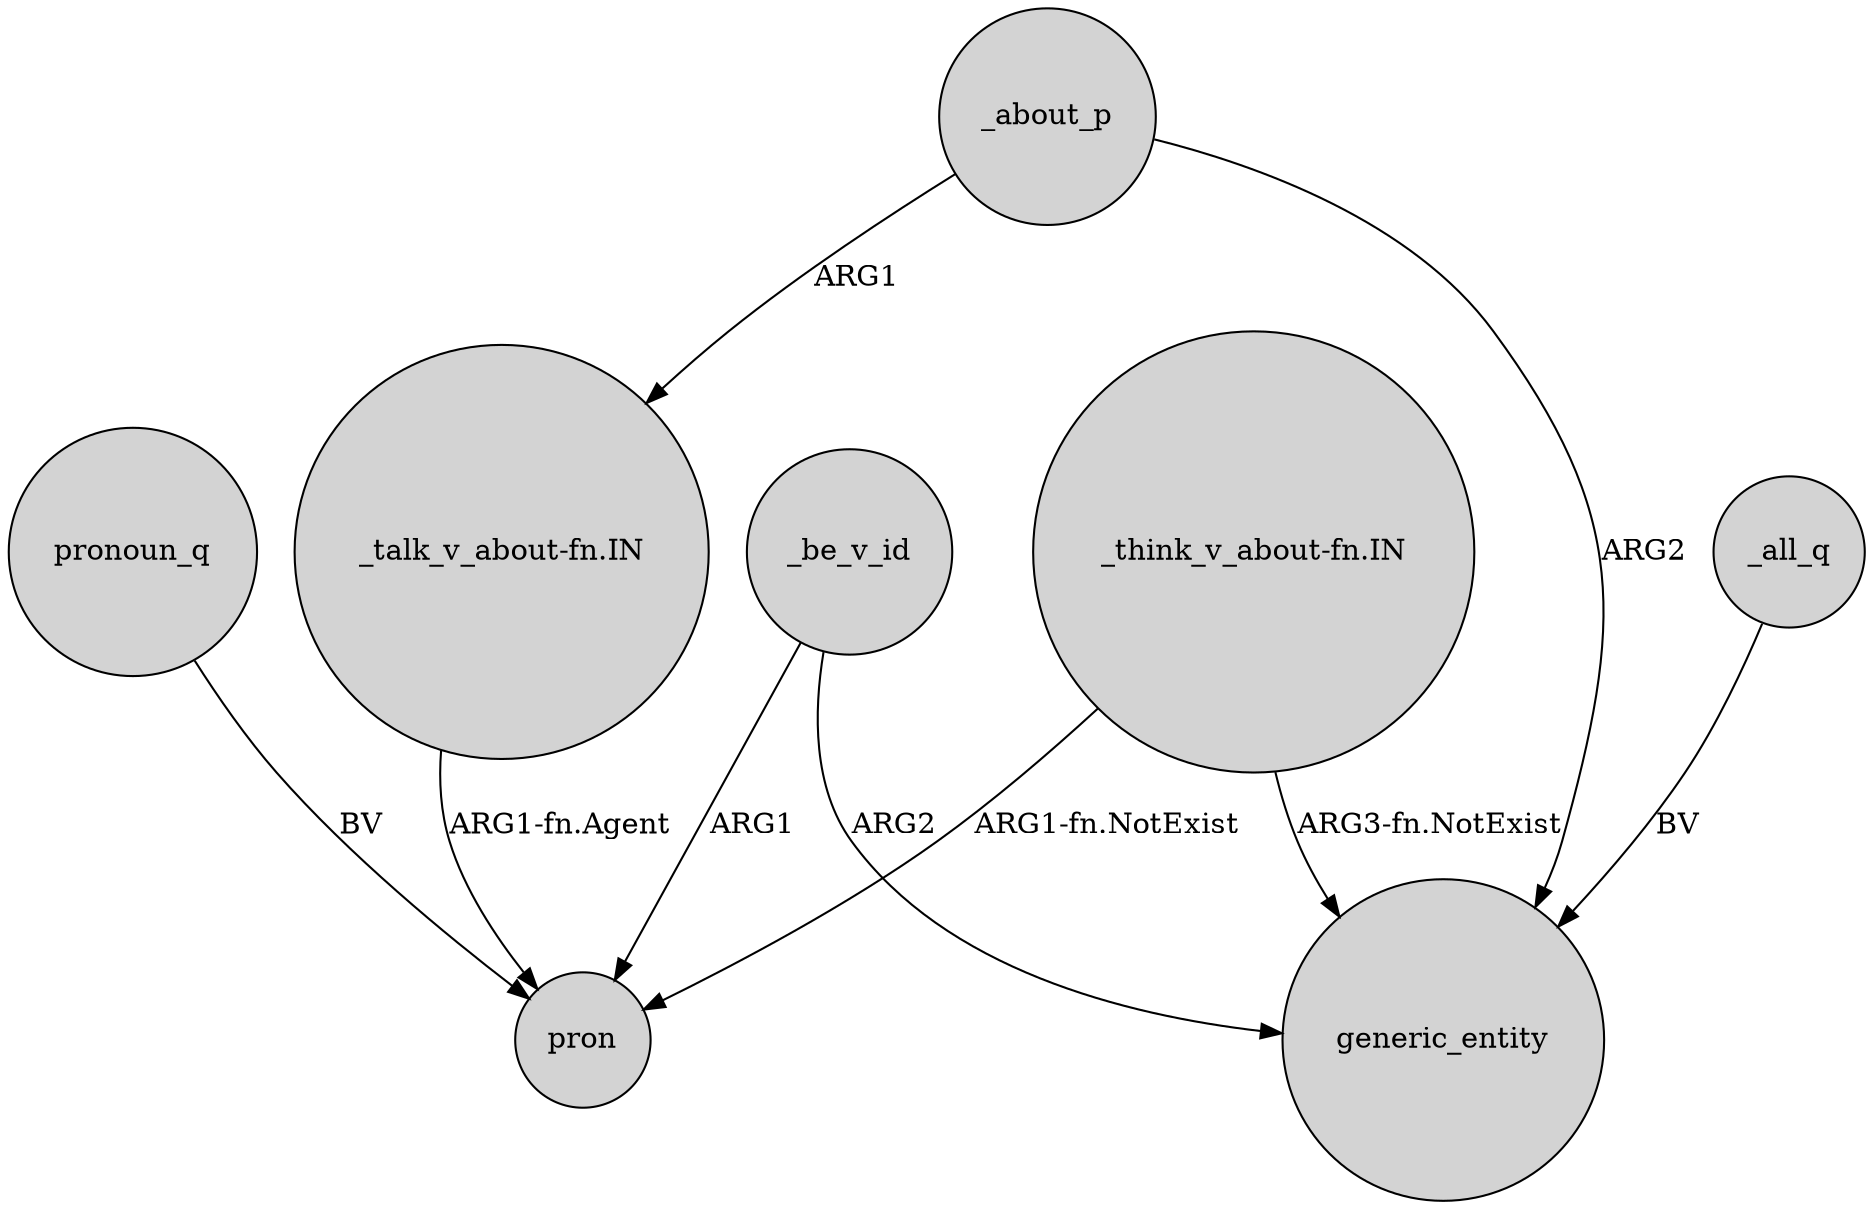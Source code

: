 digraph {
	node [shape=circle style=filled]
	"_talk_v_about-fn.IN" -> pron [label="ARG1-fn.Agent"]
	_about_p -> "_talk_v_about-fn.IN" [label=ARG1]
	_be_v_id -> pron [label=ARG1]
	"_think_v_about-fn.IN" -> pron [label="ARG1-fn.NotExist"]
	_be_v_id -> generic_entity [label=ARG2]
	_about_p -> generic_entity [label=ARG2]
	"_think_v_about-fn.IN" -> generic_entity [label="ARG3-fn.NotExist"]
	_all_q -> generic_entity [label=BV]
	pronoun_q -> pron [label=BV]
}
